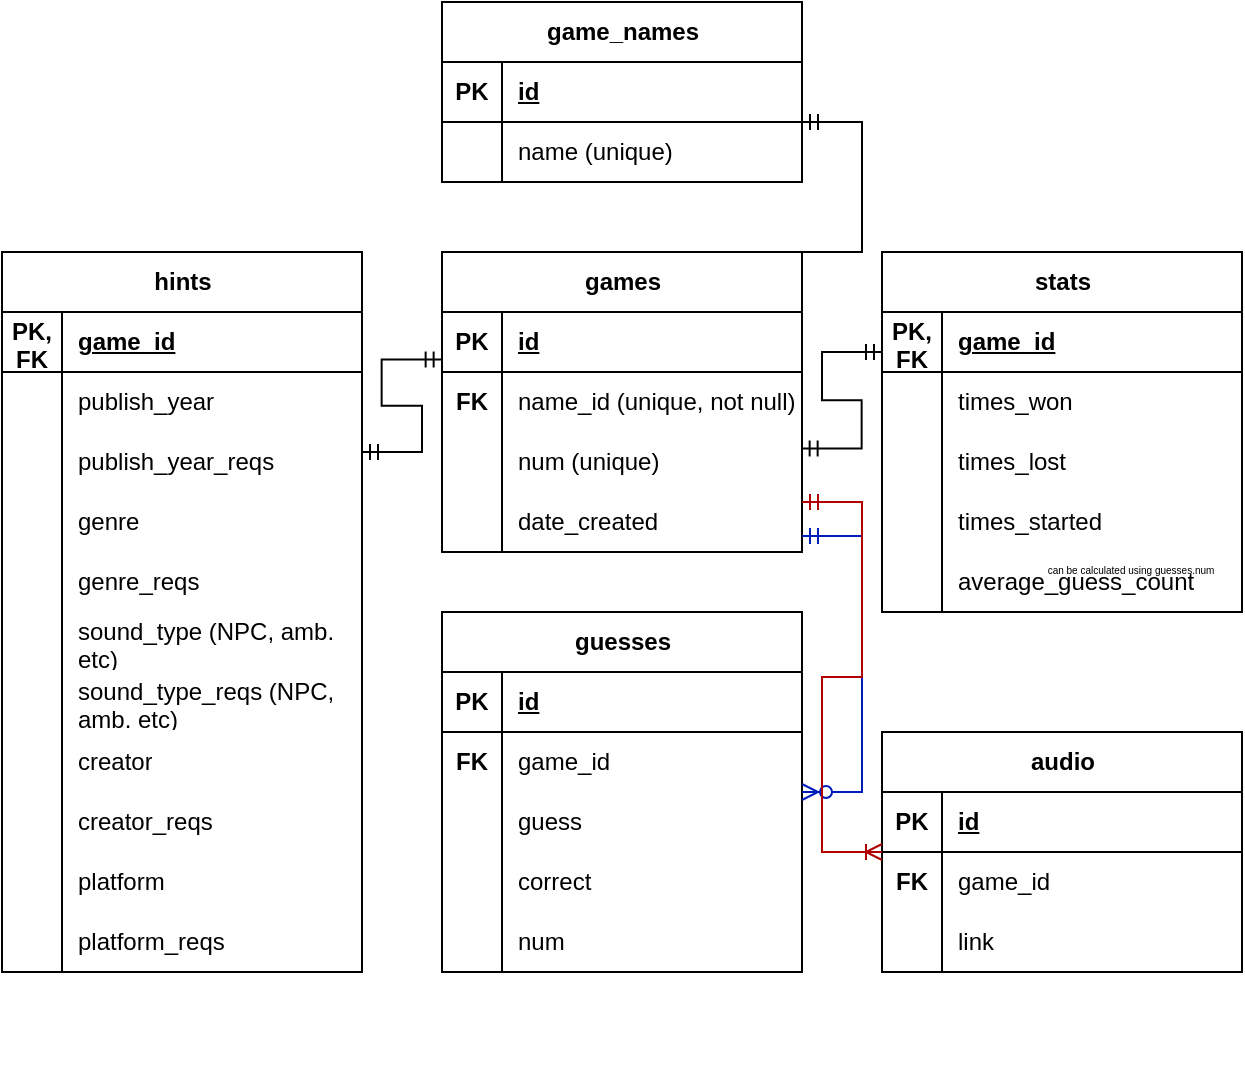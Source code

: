 <mxfile version="21.6.8" type="device">
  <diagram name="Page-1" id="jQvipmFk_B9CGzEsSzwP">
    <mxGraphModel dx="954" dy="584" grid="1" gridSize="10" guides="1" tooltips="1" connect="1" arrows="1" fold="1" page="1" pageScale="1" pageWidth="850" pageHeight="1100" math="0" shadow="0">
      <root>
        <mxCell id="0" />
        <mxCell id="1" parent="0" />
        <mxCell id="3Yo3rSzEtJT_iIbiV6AN-1" value="games" style="shape=table;startSize=30;container=1;collapsible=1;childLayout=tableLayout;fixedRows=1;rowLines=0;fontStyle=1;align=center;resizeLast=1;html=1;" parent="1" vertex="1">
          <mxGeometry x="220" y="375" width="180" height="150" as="geometry" />
        </mxCell>
        <mxCell id="3Yo3rSzEtJT_iIbiV6AN-2" value="" style="shape=tableRow;horizontal=0;startSize=0;swimlaneHead=0;swimlaneBody=0;fillColor=none;collapsible=0;dropTarget=0;points=[[0,0.5],[1,0.5]];portConstraint=eastwest;top=0;left=0;right=0;bottom=1;" parent="3Yo3rSzEtJT_iIbiV6AN-1" vertex="1">
          <mxGeometry y="30" width="180" height="30" as="geometry" />
        </mxCell>
        <mxCell id="3Yo3rSzEtJT_iIbiV6AN-3" value="PK" style="shape=partialRectangle;connectable=0;fillColor=none;top=0;left=0;bottom=0;right=0;fontStyle=1;overflow=hidden;whiteSpace=wrap;html=1;" parent="3Yo3rSzEtJT_iIbiV6AN-2" vertex="1">
          <mxGeometry width="30" height="30" as="geometry">
            <mxRectangle width="30" height="30" as="alternateBounds" />
          </mxGeometry>
        </mxCell>
        <mxCell id="3Yo3rSzEtJT_iIbiV6AN-4" value="id" style="shape=partialRectangle;connectable=0;fillColor=none;top=0;left=0;bottom=0;right=0;align=left;spacingLeft=6;fontStyle=5;overflow=hidden;whiteSpace=wrap;html=1;" parent="3Yo3rSzEtJT_iIbiV6AN-2" vertex="1">
          <mxGeometry x="30" width="150" height="30" as="geometry">
            <mxRectangle width="150" height="30" as="alternateBounds" />
          </mxGeometry>
        </mxCell>
        <mxCell id="3Yo3rSzEtJT_iIbiV6AN-8" value="" style="shape=tableRow;horizontal=0;startSize=0;swimlaneHead=0;swimlaneBody=0;fillColor=none;collapsible=0;dropTarget=0;points=[[0,0.5],[1,0.5]];portConstraint=eastwest;top=0;left=0;right=0;bottom=0;" parent="3Yo3rSzEtJT_iIbiV6AN-1" vertex="1">
          <mxGeometry y="60" width="180" height="30" as="geometry" />
        </mxCell>
        <mxCell id="3Yo3rSzEtJT_iIbiV6AN-9" value="" style="shape=partialRectangle;connectable=0;fillColor=none;top=0;left=0;bottom=0;right=0;editable=1;overflow=hidden;whiteSpace=wrap;html=1;" parent="3Yo3rSzEtJT_iIbiV6AN-8" vertex="1">
          <mxGeometry width="30" height="30" as="geometry">
            <mxRectangle width="30" height="30" as="alternateBounds" />
          </mxGeometry>
        </mxCell>
        <mxCell id="3Yo3rSzEtJT_iIbiV6AN-10" value="name_id (unique, not null)" style="shape=partialRectangle;connectable=0;fillColor=none;top=0;left=0;bottom=0;right=0;align=left;spacingLeft=6;overflow=hidden;whiteSpace=wrap;html=1;" parent="3Yo3rSzEtJT_iIbiV6AN-8" vertex="1">
          <mxGeometry x="30" width="150" height="30" as="geometry">
            <mxRectangle width="150" height="30" as="alternateBounds" />
          </mxGeometry>
        </mxCell>
        <mxCell id="3Yo3rSzEtJT_iIbiV6AN-5" value="" style="shape=tableRow;horizontal=0;startSize=0;swimlaneHead=0;swimlaneBody=0;fillColor=none;collapsible=0;dropTarget=0;points=[[0,0.5],[1,0.5]];portConstraint=eastwest;top=0;left=0;right=0;bottom=0;" parent="3Yo3rSzEtJT_iIbiV6AN-1" vertex="1">
          <mxGeometry y="90" width="180" height="30" as="geometry" />
        </mxCell>
        <mxCell id="3Yo3rSzEtJT_iIbiV6AN-6" value="" style="shape=partialRectangle;connectable=0;fillColor=none;top=0;left=0;bottom=0;right=0;editable=1;overflow=hidden;whiteSpace=wrap;html=1;" parent="3Yo3rSzEtJT_iIbiV6AN-5" vertex="1">
          <mxGeometry width="30" height="30" as="geometry">
            <mxRectangle width="30" height="30" as="alternateBounds" />
          </mxGeometry>
        </mxCell>
        <mxCell id="3Yo3rSzEtJT_iIbiV6AN-7" value="num (unique)" style="shape=partialRectangle;connectable=0;fillColor=none;top=0;left=0;bottom=0;right=0;align=left;spacingLeft=6;overflow=hidden;whiteSpace=wrap;html=1;" parent="3Yo3rSzEtJT_iIbiV6AN-5" vertex="1">
          <mxGeometry x="30" width="150" height="30" as="geometry">
            <mxRectangle width="150" height="30" as="alternateBounds" />
          </mxGeometry>
        </mxCell>
        <mxCell id="3Yo3rSzEtJT_iIbiV6AN-11" value="" style="shape=tableRow;horizontal=0;startSize=0;swimlaneHead=0;swimlaneBody=0;fillColor=none;collapsible=0;dropTarget=0;points=[[0,0.5],[1,0.5]];portConstraint=eastwest;top=0;left=0;right=0;bottom=0;" parent="3Yo3rSzEtJT_iIbiV6AN-1" vertex="1">
          <mxGeometry y="120" width="180" height="30" as="geometry" />
        </mxCell>
        <mxCell id="3Yo3rSzEtJT_iIbiV6AN-12" value="" style="shape=partialRectangle;connectable=0;fillColor=none;top=0;left=0;bottom=0;right=0;editable=1;overflow=hidden;whiteSpace=wrap;html=1;" parent="3Yo3rSzEtJT_iIbiV6AN-11" vertex="1">
          <mxGeometry width="30" height="30" as="geometry">
            <mxRectangle width="30" height="30" as="alternateBounds" />
          </mxGeometry>
        </mxCell>
        <mxCell id="3Yo3rSzEtJT_iIbiV6AN-13" value="date_created" style="shape=partialRectangle;connectable=0;fillColor=none;top=0;left=0;bottom=0;right=0;align=left;spacingLeft=6;overflow=hidden;whiteSpace=wrap;html=1;" parent="3Yo3rSzEtJT_iIbiV6AN-11" vertex="1">
          <mxGeometry x="30" width="150" height="30" as="geometry">
            <mxRectangle width="150" height="30" as="alternateBounds" />
          </mxGeometry>
        </mxCell>
        <mxCell id="3Yo3rSzEtJT_iIbiV6AN-20" value="stats" style="shape=table;startSize=30;container=1;collapsible=1;childLayout=tableLayout;fixedRows=1;rowLines=0;fontStyle=1;align=center;resizeLast=1;html=1;" parent="1" vertex="1">
          <mxGeometry x="440" y="375" width="180" height="180" as="geometry" />
        </mxCell>
        <mxCell id="3Yo3rSzEtJT_iIbiV6AN-21" value="" style="shape=tableRow;horizontal=0;startSize=0;swimlaneHead=0;swimlaneBody=0;fillColor=none;collapsible=0;dropTarget=0;points=[[0,0.5],[1,0.5]];portConstraint=eastwest;top=0;left=0;right=0;bottom=1;" parent="3Yo3rSzEtJT_iIbiV6AN-20" vertex="1">
          <mxGeometry y="30" width="180" height="30" as="geometry" />
        </mxCell>
        <mxCell id="3Yo3rSzEtJT_iIbiV6AN-22" value="PK, FK" style="shape=partialRectangle;connectable=0;fillColor=none;top=0;left=0;bottom=0;right=0;fontStyle=1;overflow=hidden;whiteSpace=wrap;html=1;" parent="3Yo3rSzEtJT_iIbiV6AN-21" vertex="1">
          <mxGeometry width="30" height="30" as="geometry">
            <mxRectangle width="30" height="30" as="alternateBounds" />
          </mxGeometry>
        </mxCell>
        <mxCell id="3Yo3rSzEtJT_iIbiV6AN-23" value="game_id" style="shape=partialRectangle;connectable=0;fillColor=none;top=0;left=0;bottom=0;right=0;align=left;spacingLeft=6;fontStyle=5;overflow=hidden;whiteSpace=wrap;html=1;" parent="3Yo3rSzEtJT_iIbiV6AN-21" vertex="1">
          <mxGeometry x="30" width="150" height="30" as="geometry">
            <mxRectangle width="150" height="30" as="alternateBounds" />
          </mxGeometry>
        </mxCell>
        <mxCell id="3Yo3rSzEtJT_iIbiV6AN-30" value="" style="shape=tableRow;horizontal=0;startSize=0;swimlaneHead=0;swimlaneBody=0;fillColor=none;collapsible=0;dropTarget=0;points=[[0,0.5],[1,0.5]];portConstraint=eastwest;top=0;left=0;right=0;bottom=0;" parent="3Yo3rSzEtJT_iIbiV6AN-20" vertex="1">
          <mxGeometry y="60" width="180" height="30" as="geometry" />
        </mxCell>
        <mxCell id="3Yo3rSzEtJT_iIbiV6AN-31" value="" style="shape=partialRectangle;connectable=0;fillColor=none;top=0;left=0;bottom=0;right=0;editable=1;overflow=hidden;whiteSpace=wrap;html=1;" parent="3Yo3rSzEtJT_iIbiV6AN-30" vertex="1">
          <mxGeometry width="30" height="30" as="geometry">
            <mxRectangle width="30" height="30" as="alternateBounds" />
          </mxGeometry>
        </mxCell>
        <mxCell id="3Yo3rSzEtJT_iIbiV6AN-32" value="times_won" style="shape=partialRectangle;connectable=0;fillColor=none;top=0;left=0;bottom=0;right=0;align=left;spacingLeft=6;overflow=hidden;whiteSpace=wrap;html=1;" parent="3Yo3rSzEtJT_iIbiV6AN-30" vertex="1">
          <mxGeometry x="30" width="150" height="30" as="geometry">
            <mxRectangle width="150" height="30" as="alternateBounds" />
          </mxGeometry>
        </mxCell>
        <mxCell id="3Yo3rSzEtJT_iIbiV6AN-33" value="" style="shape=tableRow;horizontal=0;startSize=0;swimlaneHead=0;swimlaneBody=0;fillColor=none;collapsible=0;dropTarget=0;points=[[0,0.5],[1,0.5]];portConstraint=eastwest;top=0;left=0;right=0;bottom=0;" parent="3Yo3rSzEtJT_iIbiV6AN-20" vertex="1">
          <mxGeometry y="90" width="180" height="30" as="geometry" />
        </mxCell>
        <mxCell id="3Yo3rSzEtJT_iIbiV6AN-34" value="" style="shape=partialRectangle;connectable=0;fillColor=none;top=0;left=0;bottom=0;right=0;editable=1;overflow=hidden;whiteSpace=wrap;html=1;" parent="3Yo3rSzEtJT_iIbiV6AN-33" vertex="1">
          <mxGeometry width="30" height="30" as="geometry">
            <mxRectangle width="30" height="30" as="alternateBounds" />
          </mxGeometry>
        </mxCell>
        <mxCell id="3Yo3rSzEtJT_iIbiV6AN-35" value="times_lost" style="shape=partialRectangle;connectable=0;fillColor=none;top=0;left=0;bottom=0;right=0;align=left;spacingLeft=6;overflow=hidden;whiteSpace=wrap;html=1;" parent="3Yo3rSzEtJT_iIbiV6AN-33" vertex="1">
          <mxGeometry x="30" width="150" height="30" as="geometry">
            <mxRectangle width="150" height="30" as="alternateBounds" />
          </mxGeometry>
        </mxCell>
        <mxCell id="3Yo3rSzEtJT_iIbiV6AN-68" value="" style="shape=tableRow;horizontal=0;startSize=0;swimlaneHead=0;swimlaneBody=0;fillColor=none;collapsible=0;dropTarget=0;points=[[0,0.5],[1,0.5]];portConstraint=eastwest;top=0;left=0;right=0;bottom=0;" parent="3Yo3rSzEtJT_iIbiV6AN-20" vertex="1">
          <mxGeometry y="120" width="180" height="30" as="geometry" />
        </mxCell>
        <mxCell id="3Yo3rSzEtJT_iIbiV6AN-69" value="" style="shape=partialRectangle;connectable=0;fillColor=none;top=0;left=0;bottom=0;right=0;editable=1;overflow=hidden;whiteSpace=wrap;html=1;" parent="3Yo3rSzEtJT_iIbiV6AN-68" vertex="1">
          <mxGeometry width="30" height="30" as="geometry">
            <mxRectangle width="30" height="30" as="alternateBounds" />
          </mxGeometry>
        </mxCell>
        <mxCell id="3Yo3rSzEtJT_iIbiV6AN-70" value="times_started" style="shape=partialRectangle;connectable=0;fillColor=none;top=0;left=0;bottom=0;right=0;align=left;spacingLeft=6;overflow=hidden;whiteSpace=wrap;html=1;" parent="3Yo3rSzEtJT_iIbiV6AN-68" vertex="1">
          <mxGeometry x="30" width="150" height="30" as="geometry">
            <mxRectangle width="150" height="30" as="alternateBounds" />
          </mxGeometry>
        </mxCell>
        <mxCell id="3Yo3rSzEtJT_iIbiV6AN-71" value="" style="shape=tableRow;horizontal=0;startSize=0;swimlaneHead=0;swimlaneBody=0;fillColor=none;collapsible=0;dropTarget=0;points=[[0,0.5],[1,0.5]];portConstraint=eastwest;top=0;left=0;right=0;bottom=0;" parent="3Yo3rSzEtJT_iIbiV6AN-20" vertex="1">
          <mxGeometry y="150" width="180" height="30" as="geometry" />
        </mxCell>
        <mxCell id="3Yo3rSzEtJT_iIbiV6AN-72" value="" style="shape=partialRectangle;connectable=0;fillColor=none;top=0;left=0;bottom=0;right=0;editable=1;overflow=hidden;whiteSpace=wrap;html=1;" parent="3Yo3rSzEtJT_iIbiV6AN-71" vertex="1">
          <mxGeometry width="30" height="30" as="geometry">
            <mxRectangle width="30" height="30" as="alternateBounds" />
          </mxGeometry>
        </mxCell>
        <mxCell id="3Yo3rSzEtJT_iIbiV6AN-73" value="average_guess_count" style="shape=partialRectangle;connectable=0;fillColor=none;top=0;left=0;bottom=0;right=0;align=left;spacingLeft=6;overflow=hidden;whiteSpace=wrap;html=1;" parent="3Yo3rSzEtJT_iIbiV6AN-71" vertex="1">
          <mxGeometry x="30" width="150" height="30" as="geometry">
            <mxRectangle width="150" height="30" as="alternateBounds" />
          </mxGeometry>
        </mxCell>
        <mxCell id="3Yo3rSzEtJT_iIbiV6AN-36" value="audio" style="shape=table;startSize=30;container=1;collapsible=1;childLayout=tableLayout;fixedRows=1;rowLines=0;fontStyle=1;align=center;resizeLast=1;html=1;" parent="1" vertex="1">
          <mxGeometry x="440" y="615" width="180" height="120" as="geometry" />
        </mxCell>
        <mxCell id="3Yo3rSzEtJT_iIbiV6AN-37" value="" style="shape=tableRow;horizontal=0;startSize=0;swimlaneHead=0;swimlaneBody=0;fillColor=none;collapsible=0;dropTarget=0;points=[[0,0.5],[1,0.5]];portConstraint=eastwest;top=0;left=0;right=0;bottom=1;" parent="3Yo3rSzEtJT_iIbiV6AN-36" vertex="1">
          <mxGeometry y="30" width="180" height="30" as="geometry" />
        </mxCell>
        <mxCell id="3Yo3rSzEtJT_iIbiV6AN-38" value="PK" style="shape=partialRectangle;connectable=0;fillColor=none;top=0;left=0;bottom=0;right=0;fontStyle=1;overflow=hidden;whiteSpace=wrap;html=1;" parent="3Yo3rSzEtJT_iIbiV6AN-37" vertex="1">
          <mxGeometry width="30" height="30" as="geometry">
            <mxRectangle width="30" height="30" as="alternateBounds" />
          </mxGeometry>
        </mxCell>
        <mxCell id="3Yo3rSzEtJT_iIbiV6AN-39" value="id" style="shape=partialRectangle;connectable=0;fillColor=none;top=0;left=0;bottom=0;right=0;align=left;spacingLeft=6;fontStyle=5;overflow=hidden;whiteSpace=wrap;html=1;" parent="3Yo3rSzEtJT_iIbiV6AN-37" vertex="1">
          <mxGeometry x="30" width="150" height="30" as="geometry">
            <mxRectangle width="150" height="30" as="alternateBounds" />
          </mxGeometry>
        </mxCell>
        <mxCell id="3Yo3rSzEtJT_iIbiV6AN-40" value="" style="shape=tableRow;horizontal=0;startSize=0;swimlaneHead=0;swimlaneBody=0;fillColor=none;collapsible=0;dropTarget=0;points=[[0,0.5],[1,0.5]];portConstraint=eastwest;top=0;left=0;right=0;bottom=0;" parent="3Yo3rSzEtJT_iIbiV6AN-36" vertex="1">
          <mxGeometry y="60" width="180" height="30" as="geometry" />
        </mxCell>
        <mxCell id="3Yo3rSzEtJT_iIbiV6AN-41" value="&lt;b&gt;FK&lt;/b&gt;" style="shape=partialRectangle;connectable=0;fillColor=none;top=0;left=0;bottom=0;right=0;editable=1;overflow=hidden;whiteSpace=wrap;html=1;" parent="3Yo3rSzEtJT_iIbiV6AN-40" vertex="1">
          <mxGeometry width="30" height="30" as="geometry">
            <mxRectangle width="30" height="30" as="alternateBounds" />
          </mxGeometry>
        </mxCell>
        <mxCell id="3Yo3rSzEtJT_iIbiV6AN-42" value="game_id" style="shape=partialRectangle;connectable=0;fillColor=none;top=0;left=0;bottom=0;right=0;align=left;spacingLeft=6;overflow=hidden;whiteSpace=wrap;html=1;" parent="3Yo3rSzEtJT_iIbiV6AN-40" vertex="1">
          <mxGeometry x="30" width="150" height="30" as="geometry">
            <mxRectangle width="150" height="30" as="alternateBounds" />
          </mxGeometry>
        </mxCell>
        <mxCell id="3Yo3rSzEtJT_iIbiV6AN-49" value="" style="shape=tableRow;horizontal=0;startSize=0;swimlaneHead=0;swimlaneBody=0;fillColor=none;collapsible=0;dropTarget=0;points=[[0,0.5],[1,0.5]];portConstraint=eastwest;top=0;left=0;right=0;bottom=0;" parent="3Yo3rSzEtJT_iIbiV6AN-36" vertex="1">
          <mxGeometry y="90" width="180" height="30" as="geometry" />
        </mxCell>
        <mxCell id="3Yo3rSzEtJT_iIbiV6AN-50" value="" style="shape=partialRectangle;connectable=0;fillColor=none;top=0;left=0;bottom=0;right=0;editable=1;overflow=hidden;whiteSpace=wrap;html=1;" parent="3Yo3rSzEtJT_iIbiV6AN-49" vertex="1">
          <mxGeometry width="30" height="30" as="geometry">
            <mxRectangle width="30" height="30" as="alternateBounds" />
          </mxGeometry>
        </mxCell>
        <mxCell id="3Yo3rSzEtJT_iIbiV6AN-51" value="link" style="shape=partialRectangle;connectable=0;fillColor=none;top=0;left=0;bottom=0;right=0;align=left;spacingLeft=6;overflow=hidden;whiteSpace=wrap;html=1;" parent="3Yo3rSzEtJT_iIbiV6AN-49" vertex="1">
          <mxGeometry x="30" width="150" height="30" as="geometry">
            <mxRectangle width="150" height="30" as="alternateBounds" />
          </mxGeometry>
        </mxCell>
        <mxCell id="3Yo3rSzEtJT_iIbiV6AN-74" value="guesses" style="shape=table;startSize=30;container=1;collapsible=1;childLayout=tableLayout;fixedRows=1;rowLines=0;fontStyle=1;align=center;resizeLast=1;html=1;" parent="1" vertex="1">
          <mxGeometry x="220" y="555" width="180" height="180" as="geometry" />
        </mxCell>
        <mxCell id="3Yo3rSzEtJT_iIbiV6AN-75" value="" style="shape=tableRow;horizontal=0;startSize=0;swimlaneHead=0;swimlaneBody=0;fillColor=none;collapsible=0;dropTarget=0;points=[[0,0.5],[1,0.5]];portConstraint=eastwest;top=0;left=0;right=0;bottom=1;" parent="3Yo3rSzEtJT_iIbiV6AN-74" vertex="1">
          <mxGeometry y="30" width="180" height="30" as="geometry" />
        </mxCell>
        <mxCell id="3Yo3rSzEtJT_iIbiV6AN-76" value="PK" style="shape=partialRectangle;connectable=0;fillColor=none;top=0;left=0;bottom=0;right=0;fontStyle=1;overflow=hidden;whiteSpace=wrap;html=1;" parent="3Yo3rSzEtJT_iIbiV6AN-75" vertex="1">
          <mxGeometry width="30" height="30" as="geometry">
            <mxRectangle width="30" height="30" as="alternateBounds" />
          </mxGeometry>
        </mxCell>
        <mxCell id="3Yo3rSzEtJT_iIbiV6AN-77" value="id" style="shape=partialRectangle;connectable=0;fillColor=none;top=0;left=0;bottom=0;right=0;align=left;spacingLeft=6;fontStyle=5;overflow=hidden;whiteSpace=wrap;html=1;" parent="3Yo3rSzEtJT_iIbiV6AN-75" vertex="1">
          <mxGeometry x="30" width="150" height="30" as="geometry">
            <mxRectangle width="150" height="30" as="alternateBounds" />
          </mxGeometry>
        </mxCell>
        <mxCell id="3Yo3rSzEtJT_iIbiV6AN-78" value="" style="shape=tableRow;horizontal=0;startSize=0;swimlaneHead=0;swimlaneBody=0;fillColor=none;collapsible=0;dropTarget=0;points=[[0,0.5],[1,0.5]];portConstraint=eastwest;top=0;left=0;right=0;bottom=0;" parent="3Yo3rSzEtJT_iIbiV6AN-74" vertex="1">
          <mxGeometry y="60" width="180" height="30" as="geometry" />
        </mxCell>
        <mxCell id="3Yo3rSzEtJT_iIbiV6AN-79" value="&lt;b&gt;FK&lt;/b&gt;" style="shape=partialRectangle;connectable=0;fillColor=none;top=0;left=0;bottom=0;right=0;editable=1;overflow=hidden;whiteSpace=wrap;html=1;" parent="3Yo3rSzEtJT_iIbiV6AN-78" vertex="1">
          <mxGeometry width="30" height="30" as="geometry">
            <mxRectangle width="30" height="30" as="alternateBounds" />
          </mxGeometry>
        </mxCell>
        <mxCell id="3Yo3rSzEtJT_iIbiV6AN-80" value="game_id" style="shape=partialRectangle;connectable=0;fillColor=none;top=0;left=0;bottom=0;right=0;align=left;spacingLeft=6;overflow=hidden;whiteSpace=wrap;html=1;" parent="3Yo3rSzEtJT_iIbiV6AN-78" vertex="1">
          <mxGeometry x="30" width="150" height="30" as="geometry">
            <mxRectangle width="150" height="30" as="alternateBounds" />
          </mxGeometry>
        </mxCell>
        <mxCell id="3Yo3rSzEtJT_iIbiV6AN-84" value="" style="shape=tableRow;horizontal=0;startSize=0;swimlaneHead=0;swimlaneBody=0;fillColor=none;collapsible=0;dropTarget=0;points=[[0,0.5],[1,0.5]];portConstraint=eastwest;top=0;left=0;right=0;bottom=0;" parent="3Yo3rSzEtJT_iIbiV6AN-74" vertex="1">
          <mxGeometry y="90" width="180" height="30" as="geometry" />
        </mxCell>
        <mxCell id="3Yo3rSzEtJT_iIbiV6AN-85" value="" style="shape=partialRectangle;connectable=0;fillColor=none;top=0;left=0;bottom=0;right=0;editable=1;overflow=hidden;whiteSpace=wrap;html=1;" parent="3Yo3rSzEtJT_iIbiV6AN-84" vertex="1">
          <mxGeometry width="30" height="30" as="geometry">
            <mxRectangle width="30" height="30" as="alternateBounds" />
          </mxGeometry>
        </mxCell>
        <mxCell id="3Yo3rSzEtJT_iIbiV6AN-86" value="guess" style="shape=partialRectangle;connectable=0;fillColor=none;top=0;left=0;bottom=0;right=0;align=left;spacingLeft=6;overflow=hidden;whiteSpace=wrap;html=1;" parent="3Yo3rSzEtJT_iIbiV6AN-84" vertex="1">
          <mxGeometry x="30" width="150" height="30" as="geometry">
            <mxRectangle width="150" height="30" as="alternateBounds" />
          </mxGeometry>
        </mxCell>
        <mxCell id="_-mGNohRnPXWY73CkKUM-34" value="" style="shape=tableRow;horizontal=0;startSize=0;swimlaneHead=0;swimlaneBody=0;fillColor=none;collapsible=0;dropTarget=0;points=[[0,0.5],[1,0.5]];portConstraint=eastwest;top=0;left=0;right=0;bottom=0;" parent="3Yo3rSzEtJT_iIbiV6AN-74" vertex="1">
          <mxGeometry y="120" width="180" height="30" as="geometry" />
        </mxCell>
        <mxCell id="_-mGNohRnPXWY73CkKUM-35" value="" style="shape=partialRectangle;connectable=0;fillColor=none;top=0;left=0;bottom=0;right=0;editable=1;overflow=hidden;whiteSpace=wrap;html=1;" parent="_-mGNohRnPXWY73CkKUM-34" vertex="1">
          <mxGeometry width="30" height="30" as="geometry">
            <mxRectangle width="30" height="30" as="alternateBounds" />
          </mxGeometry>
        </mxCell>
        <mxCell id="_-mGNohRnPXWY73CkKUM-36" value="correct" style="shape=partialRectangle;connectable=0;fillColor=none;top=0;left=0;bottom=0;right=0;align=left;spacingLeft=6;overflow=hidden;whiteSpace=wrap;html=1;" parent="_-mGNohRnPXWY73CkKUM-34" vertex="1">
          <mxGeometry x="30" width="150" height="30" as="geometry">
            <mxRectangle width="150" height="30" as="alternateBounds" />
          </mxGeometry>
        </mxCell>
        <mxCell id="3Yo3rSzEtJT_iIbiV6AN-81" value="" style="shape=tableRow;horizontal=0;startSize=0;swimlaneHead=0;swimlaneBody=0;fillColor=none;collapsible=0;dropTarget=0;points=[[0,0.5],[1,0.5]];portConstraint=eastwest;top=0;left=0;right=0;bottom=0;" parent="3Yo3rSzEtJT_iIbiV6AN-74" vertex="1">
          <mxGeometry y="150" width="180" height="30" as="geometry" />
        </mxCell>
        <mxCell id="3Yo3rSzEtJT_iIbiV6AN-82" value="" style="shape=partialRectangle;connectable=0;fillColor=none;top=0;left=0;bottom=0;right=0;editable=1;overflow=hidden;whiteSpace=wrap;html=1;" parent="3Yo3rSzEtJT_iIbiV6AN-81" vertex="1">
          <mxGeometry width="30" height="30" as="geometry">
            <mxRectangle width="30" height="30" as="alternateBounds" />
          </mxGeometry>
        </mxCell>
        <mxCell id="3Yo3rSzEtJT_iIbiV6AN-83" value="num" style="shape=partialRectangle;connectable=0;fillColor=none;top=0;left=0;bottom=0;right=0;align=left;spacingLeft=6;overflow=hidden;whiteSpace=wrap;html=1;" parent="3Yo3rSzEtJT_iIbiV6AN-81" vertex="1">
          <mxGeometry x="30" width="150" height="30" as="geometry">
            <mxRectangle width="150" height="30" as="alternateBounds" />
          </mxGeometry>
        </mxCell>
        <mxCell id="3Yo3rSzEtJT_iIbiV6AN-87" value="hints" style="shape=table;startSize=30;container=1;collapsible=1;childLayout=tableLayout;fixedRows=1;rowLines=0;fontStyle=1;align=center;resizeLast=1;html=1;" parent="1" vertex="1">
          <mxGeometry y="375" width="180" height="360" as="geometry" />
        </mxCell>
        <mxCell id="3Yo3rSzEtJT_iIbiV6AN-88" value="" style="shape=tableRow;horizontal=0;startSize=0;swimlaneHead=0;swimlaneBody=0;fillColor=none;collapsible=0;dropTarget=0;points=[[0,0.5],[1,0.5]];portConstraint=eastwest;top=0;left=0;right=0;bottom=1;" parent="3Yo3rSzEtJT_iIbiV6AN-87" vertex="1">
          <mxGeometry y="30" width="180" height="30" as="geometry" />
        </mxCell>
        <mxCell id="3Yo3rSzEtJT_iIbiV6AN-89" value="PK, FK" style="shape=partialRectangle;connectable=0;fillColor=none;top=0;left=0;bottom=0;right=0;fontStyle=1;overflow=hidden;whiteSpace=wrap;html=1;" parent="3Yo3rSzEtJT_iIbiV6AN-88" vertex="1">
          <mxGeometry width="30" height="30" as="geometry">
            <mxRectangle width="30" height="30" as="alternateBounds" />
          </mxGeometry>
        </mxCell>
        <mxCell id="3Yo3rSzEtJT_iIbiV6AN-90" value="game_id" style="shape=partialRectangle;connectable=0;fillColor=none;top=0;left=0;bottom=0;right=0;align=left;spacingLeft=6;fontStyle=5;overflow=hidden;whiteSpace=wrap;html=1;" parent="3Yo3rSzEtJT_iIbiV6AN-88" vertex="1">
          <mxGeometry x="30" width="150" height="30" as="geometry">
            <mxRectangle width="150" height="30" as="alternateBounds" />
          </mxGeometry>
        </mxCell>
        <mxCell id="_-mGNohRnPXWY73CkKUM-60" value="" style="shape=tableRow;horizontal=0;startSize=0;swimlaneHead=0;swimlaneBody=0;fillColor=none;collapsible=0;dropTarget=0;points=[[0,0.5],[1,0.5]];portConstraint=eastwest;top=0;left=0;right=0;bottom=0;" parent="3Yo3rSzEtJT_iIbiV6AN-87" vertex="1">
          <mxGeometry y="60" width="180" height="30" as="geometry" />
        </mxCell>
        <mxCell id="_-mGNohRnPXWY73CkKUM-61" value="" style="shape=partialRectangle;connectable=0;fillColor=none;top=0;left=0;bottom=0;right=0;editable=1;overflow=hidden;whiteSpace=wrap;html=1;" parent="_-mGNohRnPXWY73CkKUM-60" vertex="1">
          <mxGeometry width="30" height="30" as="geometry">
            <mxRectangle width="30" height="30" as="alternateBounds" />
          </mxGeometry>
        </mxCell>
        <mxCell id="_-mGNohRnPXWY73CkKUM-62" value="publish_year" style="shape=partialRectangle;connectable=0;fillColor=none;top=0;left=0;bottom=0;right=0;align=left;spacingLeft=6;overflow=hidden;whiteSpace=wrap;html=1;" parent="_-mGNohRnPXWY73CkKUM-60" vertex="1">
          <mxGeometry x="30" width="150" height="30" as="geometry">
            <mxRectangle width="150" height="30" as="alternateBounds" />
          </mxGeometry>
        </mxCell>
        <mxCell id="3Yo3rSzEtJT_iIbiV6AN-94" value="" style="shape=tableRow;horizontal=0;startSize=0;swimlaneHead=0;swimlaneBody=0;fillColor=none;collapsible=0;dropTarget=0;points=[[0,0.5],[1,0.5]];portConstraint=eastwest;top=0;left=0;right=0;bottom=0;" parent="3Yo3rSzEtJT_iIbiV6AN-87" vertex="1">
          <mxGeometry y="90" width="180" height="30" as="geometry" />
        </mxCell>
        <mxCell id="3Yo3rSzEtJT_iIbiV6AN-95" value="" style="shape=partialRectangle;connectable=0;fillColor=none;top=0;left=0;bottom=0;right=0;editable=1;overflow=hidden;whiteSpace=wrap;html=1;" parent="3Yo3rSzEtJT_iIbiV6AN-94" vertex="1">
          <mxGeometry width="30" height="30" as="geometry">
            <mxRectangle width="30" height="30" as="alternateBounds" />
          </mxGeometry>
        </mxCell>
        <mxCell id="3Yo3rSzEtJT_iIbiV6AN-96" value="publish_year_reqs" style="shape=partialRectangle;connectable=0;fillColor=none;top=0;left=0;bottom=0;right=0;align=left;spacingLeft=6;overflow=hidden;whiteSpace=wrap;html=1;" parent="3Yo3rSzEtJT_iIbiV6AN-94" vertex="1">
          <mxGeometry x="30" width="150" height="30" as="geometry">
            <mxRectangle width="150" height="30" as="alternateBounds" />
          </mxGeometry>
        </mxCell>
        <mxCell id="_-mGNohRnPXWY73CkKUM-63" value="" style="shape=tableRow;horizontal=0;startSize=0;swimlaneHead=0;swimlaneBody=0;fillColor=none;collapsible=0;dropTarget=0;points=[[0,0.5],[1,0.5]];portConstraint=eastwest;top=0;left=0;right=0;bottom=0;" parent="3Yo3rSzEtJT_iIbiV6AN-87" vertex="1">
          <mxGeometry y="120" width="180" height="30" as="geometry" />
        </mxCell>
        <mxCell id="_-mGNohRnPXWY73CkKUM-64" value="" style="shape=partialRectangle;connectable=0;fillColor=none;top=0;left=0;bottom=0;right=0;editable=1;overflow=hidden;whiteSpace=wrap;html=1;" parent="_-mGNohRnPXWY73CkKUM-63" vertex="1">
          <mxGeometry width="30" height="30" as="geometry">
            <mxRectangle width="30" height="30" as="alternateBounds" />
          </mxGeometry>
        </mxCell>
        <mxCell id="_-mGNohRnPXWY73CkKUM-65" value="genre" style="shape=partialRectangle;connectable=0;fillColor=none;top=0;left=0;bottom=0;right=0;align=left;spacingLeft=6;overflow=hidden;whiteSpace=wrap;html=1;" parent="_-mGNohRnPXWY73CkKUM-63" vertex="1">
          <mxGeometry x="30" width="150" height="30" as="geometry">
            <mxRectangle width="150" height="30" as="alternateBounds" />
          </mxGeometry>
        </mxCell>
        <mxCell id="3Yo3rSzEtJT_iIbiV6AN-100" value="" style="shape=tableRow;horizontal=0;startSize=0;swimlaneHead=0;swimlaneBody=0;fillColor=none;collapsible=0;dropTarget=0;points=[[0,0.5],[1,0.5]];portConstraint=eastwest;top=0;left=0;right=0;bottom=0;" parent="3Yo3rSzEtJT_iIbiV6AN-87" vertex="1">
          <mxGeometry y="150" width="180" height="30" as="geometry" />
        </mxCell>
        <mxCell id="3Yo3rSzEtJT_iIbiV6AN-101" value="" style="shape=partialRectangle;connectable=0;fillColor=none;top=0;left=0;bottom=0;right=0;editable=1;overflow=hidden;whiteSpace=wrap;html=1;" parent="3Yo3rSzEtJT_iIbiV6AN-100" vertex="1">
          <mxGeometry width="30" height="30" as="geometry">
            <mxRectangle width="30" height="30" as="alternateBounds" />
          </mxGeometry>
        </mxCell>
        <mxCell id="3Yo3rSzEtJT_iIbiV6AN-102" value="genre_reqs" style="shape=partialRectangle;connectable=0;fillColor=none;top=0;left=0;bottom=0;right=0;align=left;spacingLeft=6;overflow=hidden;whiteSpace=wrap;html=1;" parent="3Yo3rSzEtJT_iIbiV6AN-100" vertex="1">
          <mxGeometry x="30" width="150" height="30" as="geometry">
            <mxRectangle width="150" height="30" as="alternateBounds" />
          </mxGeometry>
        </mxCell>
        <mxCell id="_-mGNohRnPXWY73CkKUM-66" value="" style="shape=tableRow;horizontal=0;startSize=0;swimlaneHead=0;swimlaneBody=0;fillColor=none;collapsible=0;dropTarget=0;points=[[0,0.5],[1,0.5]];portConstraint=eastwest;top=0;left=0;right=0;bottom=0;" parent="3Yo3rSzEtJT_iIbiV6AN-87" vertex="1">
          <mxGeometry y="180" width="180" height="30" as="geometry" />
        </mxCell>
        <mxCell id="_-mGNohRnPXWY73CkKUM-67" value="" style="shape=partialRectangle;connectable=0;fillColor=none;top=0;left=0;bottom=0;right=0;editable=1;overflow=hidden;whiteSpace=wrap;html=1;" parent="_-mGNohRnPXWY73CkKUM-66" vertex="1">
          <mxGeometry width="30" height="30" as="geometry">
            <mxRectangle width="30" height="30" as="alternateBounds" />
          </mxGeometry>
        </mxCell>
        <mxCell id="_-mGNohRnPXWY73CkKUM-68" value="sound_type (NPC, amb. etc)" style="shape=partialRectangle;connectable=0;fillColor=none;top=0;left=0;bottom=0;right=0;align=left;spacingLeft=6;overflow=hidden;whiteSpace=wrap;html=1;" parent="_-mGNohRnPXWY73CkKUM-66" vertex="1">
          <mxGeometry x="30" width="150" height="30" as="geometry">
            <mxRectangle width="150" height="30" as="alternateBounds" />
          </mxGeometry>
        </mxCell>
        <mxCell id="3Yo3rSzEtJT_iIbiV6AN-103" value="" style="shape=tableRow;horizontal=0;startSize=0;swimlaneHead=0;swimlaneBody=0;fillColor=none;collapsible=0;dropTarget=0;points=[[0,0.5],[1,0.5]];portConstraint=eastwest;top=0;left=0;right=0;bottom=0;" parent="3Yo3rSzEtJT_iIbiV6AN-87" vertex="1">
          <mxGeometry y="210" width="180" height="30" as="geometry" />
        </mxCell>
        <mxCell id="3Yo3rSzEtJT_iIbiV6AN-104" value="" style="shape=partialRectangle;connectable=0;fillColor=none;top=0;left=0;bottom=0;right=0;editable=1;overflow=hidden;whiteSpace=wrap;html=1;" parent="3Yo3rSzEtJT_iIbiV6AN-103" vertex="1">
          <mxGeometry width="30" height="30" as="geometry">
            <mxRectangle width="30" height="30" as="alternateBounds" />
          </mxGeometry>
        </mxCell>
        <mxCell id="3Yo3rSzEtJT_iIbiV6AN-105" value="sound_type_reqs (NPC, amb. etc)" style="shape=partialRectangle;connectable=0;fillColor=none;top=0;left=0;bottom=0;right=0;align=left;spacingLeft=6;overflow=hidden;whiteSpace=wrap;html=1;" parent="3Yo3rSzEtJT_iIbiV6AN-103" vertex="1">
          <mxGeometry x="30" width="150" height="30" as="geometry">
            <mxRectangle width="150" height="30" as="alternateBounds" />
          </mxGeometry>
        </mxCell>
        <mxCell id="_-mGNohRnPXWY73CkKUM-69" value="" style="shape=tableRow;horizontal=0;startSize=0;swimlaneHead=0;swimlaneBody=0;fillColor=none;collapsible=0;dropTarget=0;points=[[0,0.5],[1,0.5]];portConstraint=eastwest;top=0;left=0;right=0;bottom=0;" parent="3Yo3rSzEtJT_iIbiV6AN-87" vertex="1">
          <mxGeometry y="240" width="180" height="30" as="geometry" />
        </mxCell>
        <mxCell id="_-mGNohRnPXWY73CkKUM-70" value="" style="shape=partialRectangle;connectable=0;fillColor=none;top=0;left=0;bottom=0;right=0;editable=1;overflow=hidden;whiteSpace=wrap;html=1;" parent="_-mGNohRnPXWY73CkKUM-69" vertex="1">
          <mxGeometry width="30" height="30" as="geometry">
            <mxRectangle width="30" height="30" as="alternateBounds" />
          </mxGeometry>
        </mxCell>
        <mxCell id="_-mGNohRnPXWY73CkKUM-71" value="creator" style="shape=partialRectangle;connectable=0;fillColor=none;top=0;left=0;bottom=0;right=0;align=left;spacingLeft=6;overflow=hidden;whiteSpace=wrap;html=1;" parent="_-mGNohRnPXWY73CkKUM-69" vertex="1">
          <mxGeometry x="30" width="150" height="30" as="geometry">
            <mxRectangle width="150" height="30" as="alternateBounds" />
          </mxGeometry>
        </mxCell>
        <mxCell id="3Yo3rSzEtJT_iIbiV6AN-106" value="" style="shape=tableRow;horizontal=0;startSize=0;swimlaneHead=0;swimlaneBody=0;fillColor=none;collapsible=0;dropTarget=0;points=[[0,0.5],[1,0.5]];portConstraint=eastwest;top=0;left=0;right=0;bottom=0;" parent="3Yo3rSzEtJT_iIbiV6AN-87" vertex="1">
          <mxGeometry y="270" width="180" height="30" as="geometry" />
        </mxCell>
        <mxCell id="3Yo3rSzEtJT_iIbiV6AN-107" value="" style="shape=partialRectangle;connectable=0;fillColor=none;top=0;left=0;bottom=0;right=0;editable=1;overflow=hidden;whiteSpace=wrap;html=1;" parent="3Yo3rSzEtJT_iIbiV6AN-106" vertex="1">
          <mxGeometry width="30" height="30" as="geometry">
            <mxRectangle width="30" height="30" as="alternateBounds" />
          </mxGeometry>
        </mxCell>
        <mxCell id="3Yo3rSzEtJT_iIbiV6AN-108" value="creator_reqs" style="shape=partialRectangle;connectable=0;fillColor=none;top=0;left=0;bottom=0;right=0;align=left;spacingLeft=6;overflow=hidden;whiteSpace=wrap;html=1;" parent="3Yo3rSzEtJT_iIbiV6AN-106" vertex="1">
          <mxGeometry x="30" width="150" height="30" as="geometry">
            <mxRectangle width="150" height="30" as="alternateBounds" />
          </mxGeometry>
        </mxCell>
        <mxCell id="_-mGNohRnPXWY73CkKUM-72" value="" style="shape=tableRow;horizontal=0;startSize=0;swimlaneHead=0;swimlaneBody=0;fillColor=none;collapsible=0;dropTarget=0;points=[[0,0.5],[1,0.5]];portConstraint=eastwest;top=0;left=0;right=0;bottom=0;" parent="3Yo3rSzEtJT_iIbiV6AN-87" vertex="1">
          <mxGeometry y="300" width="180" height="30" as="geometry" />
        </mxCell>
        <mxCell id="_-mGNohRnPXWY73CkKUM-73" value="" style="shape=partialRectangle;connectable=0;fillColor=none;top=0;left=0;bottom=0;right=0;editable=1;overflow=hidden;whiteSpace=wrap;html=1;" parent="_-mGNohRnPXWY73CkKUM-72" vertex="1">
          <mxGeometry width="30" height="30" as="geometry">
            <mxRectangle width="30" height="30" as="alternateBounds" />
          </mxGeometry>
        </mxCell>
        <mxCell id="_-mGNohRnPXWY73CkKUM-74" value="platform" style="shape=partialRectangle;connectable=0;fillColor=none;top=0;left=0;bottom=0;right=0;align=left;spacingLeft=6;overflow=hidden;whiteSpace=wrap;html=1;" parent="_-mGNohRnPXWY73CkKUM-72" vertex="1">
          <mxGeometry x="30" width="150" height="30" as="geometry">
            <mxRectangle width="150" height="30" as="alternateBounds" />
          </mxGeometry>
        </mxCell>
        <mxCell id="3Yo3rSzEtJT_iIbiV6AN-97" value="" style="shape=tableRow;horizontal=0;startSize=0;swimlaneHead=0;swimlaneBody=0;fillColor=none;collapsible=0;dropTarget=0;points=[[0,0.5],[1,0.5]];portConstraint=eastwest;top=0;left=0;right=0;bottom=0;" parent="3Yo3rSzEtJT_iIbiV6AN-87" vertex="1">
          <mxGeometry y="330" width="180" height="30" as="geometry" />
        </mxCell>
        <mxCell id="3Yo3rSzEtJT_iIbiV6AN-98" value="" style="shape=partialRectangle;connectable=0;fillColor=none;top=0;left=0;bottom=0;right=0;editable=1;overflow=hidden;whiteSpace=wrap;html=1;" parent="3Yo3rSzEtJT_iIbiV6AN-97" vertex="1">
          <mxGeometry width="30" height="30" as="geometry">
            <mxRectangle width="30" height="30" as="alternateBounds" />
          </mxGeometry>
        </mxCell>
        <mxCell id="3Yo3rSzEtJT_iIbiV6AN-99" value="platform_reqs" style="shape=partialRectangle;connectable=0;fillColor=none;top=0;left=0;bottom=0;right=0;align=left;spacingLeft=6;overflow=hidden;whiteSpace=wrap;html=1;" parent="3Yo3rSzEtJT_iIbiV6AN-97" vertex="1">
          <mxGeometry x="30" width="150" height="30" as="geometry">
            <mxRectangle width="150" height="30" as="alternateBounds" />
          </mxGeometry>
        </mxCell>
        <mxCell id="_-mGNohRnPXWY73CkKUM-19" value="" style="shape=tableRow;horizontal=0;startSize=0;swimlaneHead=0;swimlaneBody=0;fillColor=none;collapsible=0;dropTarget=0;points=[[0,0.5],[1,0.5]];portConstraint=eastwest;top=0;left=0;right=0;bottom=0;" parent="1" vertex="1">
          <mxGeometry x="220" y="750" width="180" height="30" as="geometry" />
        </mxCell>
        <mxCell id="_-mGNohRnPXWY73CkKUM-59" value="&lt;font style=&quot;font-size: 5px;&quot;&gt;can be calculated using guesses.num&lt;/font&gt;" style="text;html=1;align=center;verticalAlign=middle;resizable=0;points=[];autosize=1;strokeColor=none;fillColor=none;" parent="1" vertex="1">
          <mxGeometry x="509" y="517" width="110" height="30" as="geometry" />
        </mxCell>
        <mxCell id="_-mGNohRnPXWY73CkKUM-75" value="" style="edgeStyle=entityRelationEdgeStyle;fontSize=12;html=1;endArrow=ERmandOne;startArrow=ERmandOne;rounded=0;entryX=-0.001;entryY=0.79;entryDx=0;entryDy=0;entryPerimeter=0;" parent="1" target="3Yo3rSzEtJT_iIbiV6AN-2" edge="1">
          <mxGeometry width="100" height="100" relative="1" as="geometry">
            <mxPoint x="180" y="475" as="sourcePoint" />
            <mxPoint x="216" y="429" as="targetPoint" />
          </mxGeometry>
        </mxCell>
        <mxCell id="_-mGNohRnPXWY73CkKUM-79" value="" style="edgeStyle=entityRelationEdgeStyle;fontSize=12;html=1;endArrow=ERmandOne;startArrow=ERmandOne;rounded=0;exitX=0.999;exitY=0.276;exitDx=0;exitDy=0;exitPerimeter=0;" parent="1" source="3Yo3rSzEtJT_iIbiV6AN-5" edge="1">
          <mxGeometry width="100" height="100" relative="1" as="geometry">
            <mxPoint x="340" y="525" as="sourcePoint" />
            <mxPoint x="440" y="425" as="targetPoint" />
          </mxGeometry>
        </mxCell>
        <mxCell id="_-mGNohRnPXWY73CkKUM-80" value="" style="edgeStyle=entityRelationEdgeStyle;fontSize=12;html=1;endArrow=ERzeroToMany;startArrow=ERmandOne;rounded=0;fillColor=#0050ef;strokeColor=#001DBC;" parent="1" target="3Yo3rSzEtJT_iIbiV6AN-74" edge="1">
          <mxGeometry width="100" height="100" relative="1" as="geometry">
            <mxPoint x="400" y="517" as="sourcePoint" />
            <mxPoint x="500" y="417" as="targetPoint" />
          </mxGeometry>
        </mxCell>
        <mxCell id="_-mGNohRnPXWY73CkKUM-81" value="" style="edgeStyle=entityRelationEdgeStyle;fontSize=12;html=1;endArrow=ERoneToMany;startArrow=ERmandOne;rounded=0;fillColor=#e51400;strokeColor=#B20000;" parent="1" target="3Yo3rSzEtJT_iIbiV6AN-36" edge="1">
          <mxGeometry width="100" height="100" relative="1" as="geometry">
            <mxPoint x="400" y="500" as="sourcePoint" />
            <mxPoint x="390" y="470" as="targetPoint" />
            <Array as="points">
              <mxPoint x="420" y="570" />
              <mxPoint x="390" y="540" />
              <mxPoint x="410" y="540" />
              <mxPoint x="410" y="550" />
              <mxPoint x="400" y="600" />
              <mxPoint x="420" y="550" />
              <mxPoint x="410" y="550" />
            </Array>
          </mxGeometry>
        </mxCell>
        <mxCell id="Wy0hLrYEjdio9SpbCidw-1" value="game_names" style="shape=table;startSize=30;container=1;collapsible=1;childLayout=tableLayout;fixedRows=1;rowLines=0;fontStyle=1;align=center;resizeLast=1;html=1;" vertex="1" parent="1">
          <mxGeometry x="220" y="250" width="180" height="90" as="geometry" />
        </mxCell>
        <mxCell id="Wy0hLrYEjdio9SpbCidw-2" value="" style="shape=tableRow;horizontal=0;startSize=0;swimlaneHead=0;swimlaneBody=0;fillColor=none;collapsible=0;dropTarget=0;points=[[0,0.5],[1,0.5]];portConstraint=eastwest;top=0;left=0;right=0;bottom=1;" vertex="1" parent="Wy0hLrYEjdio9SpbCidw-1">
          <mxGeometry y="30" width="180" height="30" as="geometry" />
        </mxCell>
        <mxCell id="Wy0hLrYEjdio9SpbCidw-3" value="PK" style="shape=partialRectangle;connectable=0;fillColor=none;top=0;left=0;bottom=0;right=0;fontStyle=1;overflow=hidden;whiteSpace=wrap;html=1;" vertex="1" parent="Wy0hLrYEjdio9SpbCidw-2">
          <mxGeometry width="30" height="30" as="geometry">
            <mxRectangle width="30" height="30" as="alternateBounds" />
          </mxGeometry>
        </mxCell>
        <mxCell id="Wy0hLrYEjdio9SpbCidw-4" value="id" style="shape=partialRectangle;connectable=0;fillColor=none;top=0;left=0;bottom=0;right=0;align=left;spacingLeft=6;fontStyle=5;overflow=hidden;whiteSpace=wrap;html=1;" vertex="1" parent="Wy0hLrYEjdio9SpbCidw-2">
          <mxGeometry x="30" width="150" height="30" as="geometry">
            <mxRectangle width="150" height="30" as="alternateBounds" />
          </mxGeometry>
        </mxCell>
        <mxCell id="Wy0hLrYEjdio9SpbCidw-5" value="" style="shape=tableRow;horizontal=0;startSize=0;swimlaneHead=0;swimlaneBody=0;fillColor=none;collapsible=0;dropTarget=0;points=[[0,0.5],[1,0.5]];portConstraint=eastwest;top=0;left=0;right=0;bottom=0;" vertex="1" parent="Wy0hLrYEjdio9SpbCidw-1">
          <mxGeometry y="60" width="180" height="30" as="geometry" />
        </mxCell>
        <mxCell id="Wy0hLrYEjdio9SpbCidw-6" value="" style="shape=partialRectangle;connectable=0;fillColor=none;top=0;left=0;bottom=0;right=0;editable=1;overflow=hidden;whiteSpace=wrap;html=1;" vertex="1" parent="Wy0hLrYEjdio9SpbCidw-5">
          <mxGeometry width="30" height="30" as="geometry">
            <mxRectangle width="30" height="30" as="alternateBounds" />
          </mxGeometry>
        </mxCell>
        <mxCell id="Wy0hLrYEjdio9SpbCidw-7" value="name (unique)" style="shape=partialRectangle;connectable=0;fillColor=none;top=0;left=0;bottom=0;right=0;align=left;spacingLeft=6;overflow=hidden;whiteSpace=wrap;html=1;" vertex="1" parent="Wy0hLrYEjdio9SpbCidw-5">
          <mxGeometry x="30" width="150" height="30" as="geometry">
            <mxRectangle width="150" height="30" as="alternateBounds" />
          </mxGeometry>
        </mxCell>
        <mxCell id="Wy0hLrYEjdio9SpbCidw-14" value="FK" style="shape=partialRectangle;connectable=0;fillColor=none;top=0;left=0;bottom=0;right=0;fontStyle=1;overflow=hidden;whiteSpace=wrap;html=1;" vertex="1" parent="1">
          <mxGeometry x="220" y="435" width="30" height="30" as="geometry">
            <mxRectangle width="30" height="30" as="alternateBounds" />
          </mxGeometry>
        </mxCell>
        <mxCell id="Wy0hLrYEjdio9SpbCidw-15" value="" style="edgeStyle=entityRelationEdgeStyle;fontSize=12;html=1;endArrow=ERmandOne;rounded=0;exitX=1;exitY=0;exitDx=0;exitDy=0;entryX=1;entryY=0;entryDx=0;entryDy=0;entryPerimeter=0;" edge="1" parent="1" source="3Yo3rSzEtJT_iIbiV6AN-1" target="Wy0hLrYEjdio9SpbCidw-5">
          <mxGeometry width="100" height="100" relative="1" as="geometry">
            <mxPoint x="300" y="530" as="sourcePoint" />
            <mxPoint x="400" y="430" as="targetPoint" />
          </mxGeometry>
        </mxCell>
      </root>
    </mxGraphModel>
  </diagram>
</mxfile>
